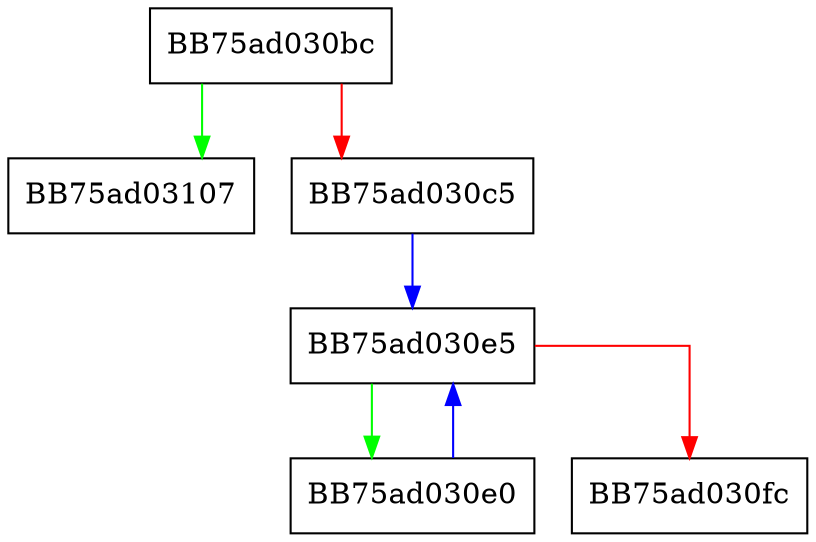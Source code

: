 digraph SymCryptAesDecrypt {
  node [shape="box"];
  graph [splines=ortho];
  BB75ad030bc -> BB75ad03107 [color="green"];
  BB75ad030bc -> BB75ad030c5 [color="red"];
  BB75ad030c5 -> BB75ad030e5 [color="blue"];
  BB75ad030e0 -> BB75ad030e5 [color="blue"];
  BB75ad030e5 -> BB75ad030e0 [color="green"];
  BB75ad030e5 -> BB75ad030fc [color="red"];
}